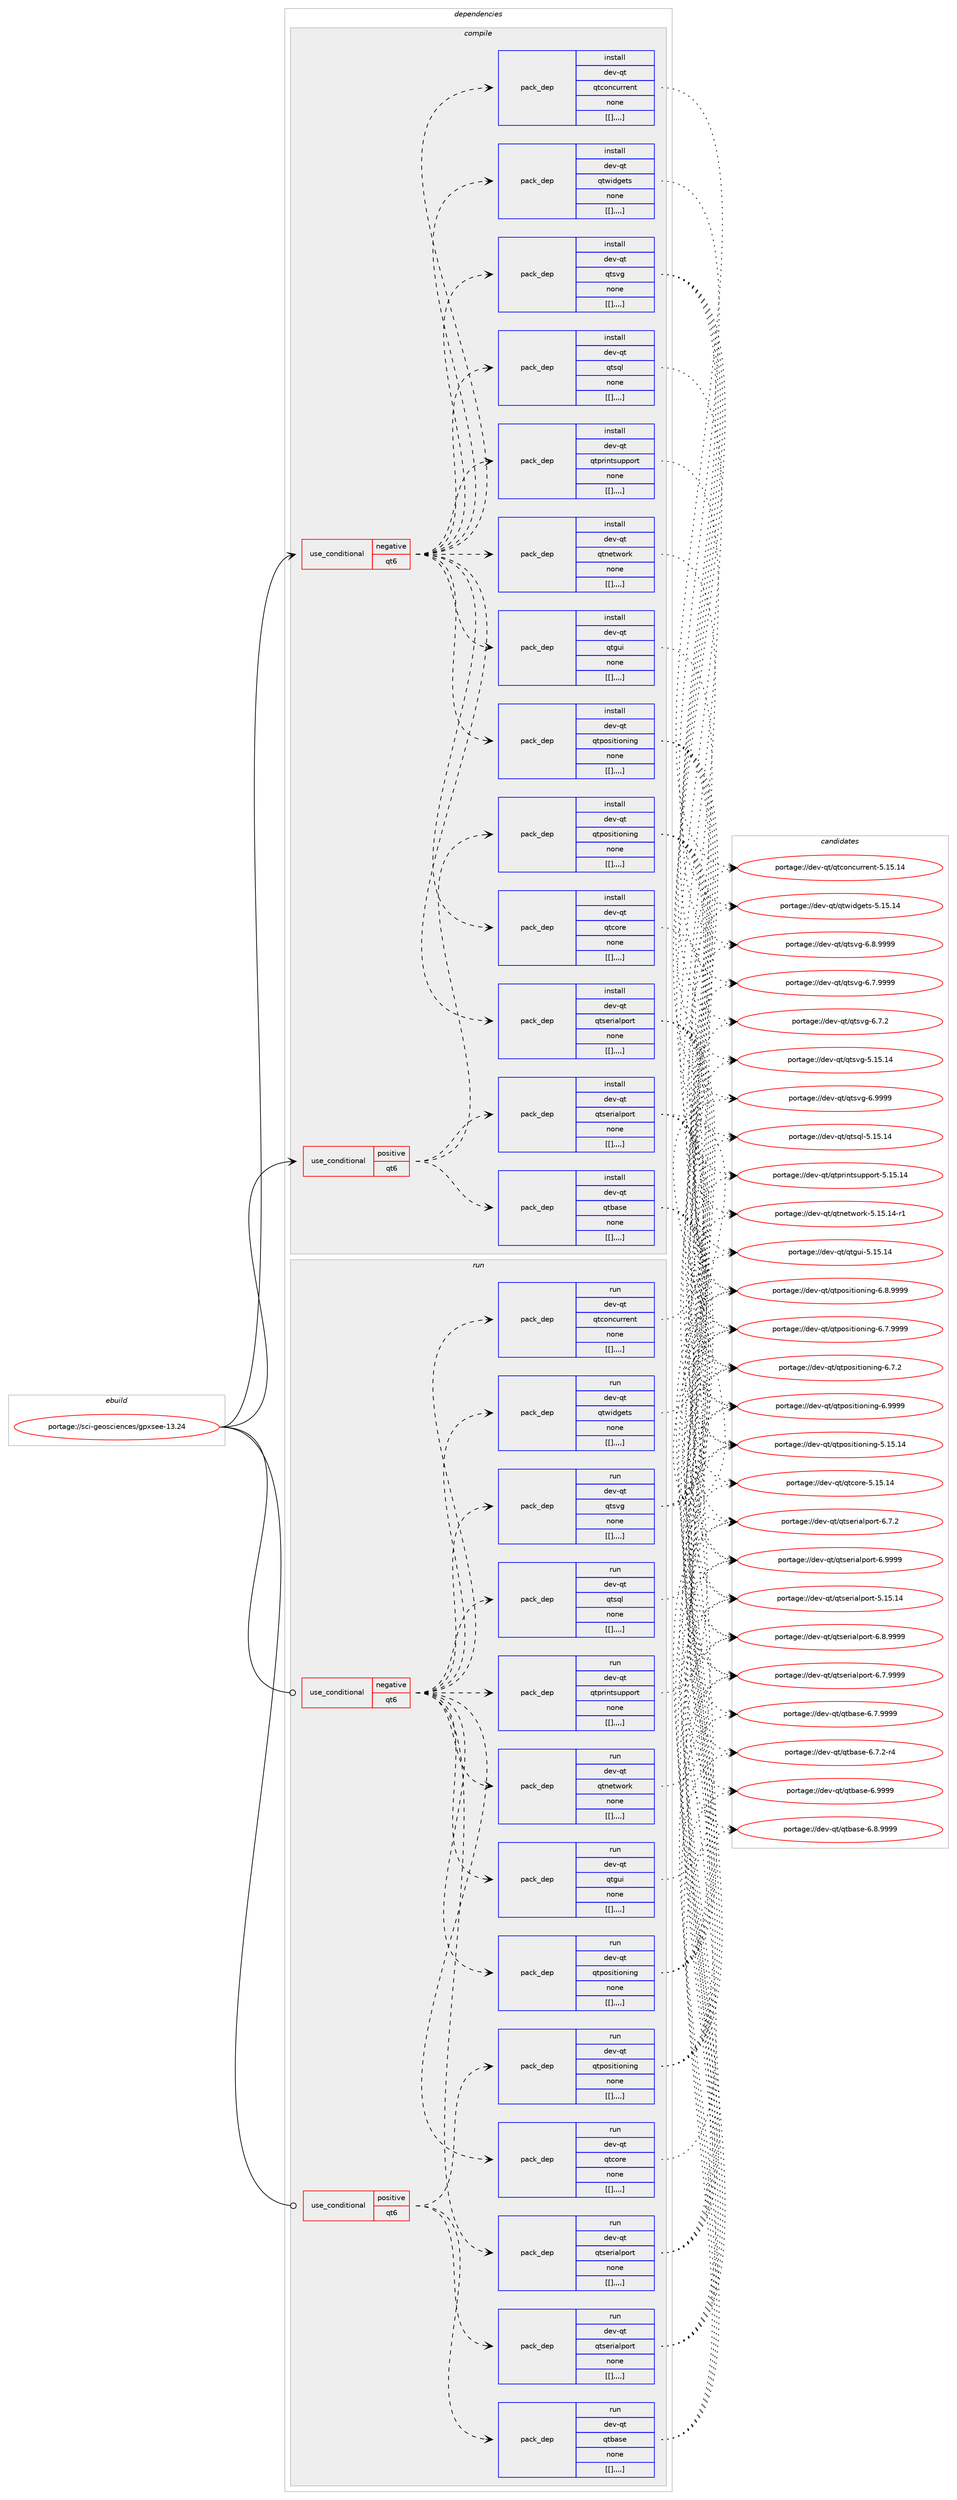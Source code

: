 digraph prolog {

# *************
# Graph options
# *************

newrank=true;
concentrate=true;
compound=true;
graph [rankdir=LR,fontname=Helvetica,fontsize=10,ranksep=1.5];#, ranksep=2.5, nodesep=0.2];
edge  [arrowhead=vee];
node  [fontname=Helvetica,fontsize=10];

# **********
# The ebuild
# **********

subgraph cluster_leftcol {
color=gray;
label=<<i>ebuild</i>>;
id [label="portage://sci-geosciences/gpxsee-13.24", color=red, width=4, href="../sci-geosciences/gpxsee-13.24.svg"];
}

# ****************
# The dependencies
# ****************

subgraph cluster_midcol {
color=gray;
label=<<i>dependencies</i>>;
subgraph cluster_compile {
fillcolor="#eeeeee";
style=filled;
label=<<i>compile</i>>;
subgraph cond108311 {
dependency406198 [label=<<TABLE BORDER="0" CELLBORDER="1" CELLSPACING="0" CELLPADDING="4"><TR><TD ROWSPAN="3" CELLPADDING="10">use_conditional</TD></TR><TR><TD>negative</TD></TR><TR><TD>qt6</TD></TR></TABLE>>, shape=none, color=red];
subgraph pack295020 {
dependency406199 [label=<<TABLE BORDER="0" CELLBORDER="1" CELLSPACING="0" CELLPADDING="4" WIDTH="220"><TR><TD ROWSPAN="6" CELLPADDING="30">pack_dep</TD></TR><TR><TD WIDTH="110">install</TD></TR><TR><TD>dev-qt</TD></TR><TR><TD>qtconcurrent</TD></TR><TR><TD>none</TD></TR><TR><TD>[[],,,,]</TD></TR></TABLE>>, shape=none, color=blue];
}
dependency406198:e -> dependency406199:w [weight=20,style="dashed",arrowhead="vee"];
subgraph pack295021 {
dependency406200 [label=<<TABLE BORDER="0" CELLBORDER="1" CELLSPACING="0" CELLPADDING="4" WIDTH="220"><TR><TD ROWSPAN="6" CELLPADDING="30">pack_dep</TD></TR><TR><TD WIDTH="110">install</TD></TR><TR><TD>dev-qt</TD></TR><TR><TD>qtcore</TD></TR><TR><TD>none</TD></TR><TR><TD>[[],,,,]</TD></TR></TABLE>>, shape=none, color=blue];
}
dependency406198:e -> dependency406200:w [weight=20,style="dashed",arrowhead="vee"];
subgraph pack295022 {
dependency406201 [label=<<TABLE BORDER="0" CELLBORDER="1" CELLSPACING="0" CELLPADDING="4" WIDTH="220"><TR><TD ROWSPAN="6" CELLPADDING="30">pack_dep</TD></TR><TR><TD WIDTH="110">install</TD></TR><TR><TD>dev-qt</TD></TR><TR><TD>qtgui</TD></TR><TR><TD>none</TD></TR><TR><TD>[[],,,,]</TD></TR></TABLE>>, shape=none, color=blue];
}
dependency406198:e -> dependency406201:w [weight=20,style="dashed",arrowhead="vee"];
subgraph pack295023 {
dependency406202 [label=<<TABLE BORDER="0" CELLBORDER="1" CELLSPACING="0" CELLPADDING="4" WIDTH="220"><TR><TD ROWSPAN="6" CELLPADDING="30">pack_dep</TD></TR><TR><TD WIDTH="110">install</TD></TR><TR><TD>dev-qt</TD></TR><TR><TD>qtnetwork</TD></TR><TR><TD>none</TD></TR><TR><TD>[[],,,,]</TD></TR></TABLE>>, shape=none, color=blue];
}
dependency406198:e -> dependency406202:w [weight=20,style="dashed",arrowhead="vee"];
subgraph pack295024 {
dependency406203 [label=<<TABLE BORDER="0" CELLBORDER="1" CELLSPACING="0" CELLPADDING="4" WIDTH="220"><TR><TD ROWSPAN="6" CELLPADDING="30">pack_dep</TD></TR><TR><TD WIDTH="110">install</TD></TR><TR><TD>dev-qt</TD></TR><TR><TD>qtpositioning</TD></TR><TR><TD>none</TD></TR><TR><TD>[[],,,,]</TD></TR></TABLE>>, shape=none, color=blue];
}
dependency406198:e -> dependency406203:w [weight=20,style="dashed",arrowhead="vee"];
subgraph pack295025 {
dependency406204 [label=<<TABLE BORDER="0" CELLBORDER="1" CELLSPACING="0" CELLPADDING="4" WIDTH="220"><TR><TD ROWSPAN="6" CELLPADDING="30">pack_dep</TD></TR><TR><TD WIDTH="110">install</TD></TR><TR><TD>dev-qt</TD></TR><TR><TD>qtprintsupport</TD></TR><TR><TD>none</TD></TR><TR><TD>[[],,,,]</TD></TR></TABLE>>, shape=none, color=blue];
}
dependency406198:e -> dependency406204:w [weight=20,style="dashed",arrowhead="vee"];
subgraph pack295026 {
dependency406205 [label=<<TABLE BORDER="0" CELLBORDER="1" CELLSPACING="0" CELLPADDING="4" WIDTH="220"><TR><TD ROWSPAN="6" CELLPADDING="30">pack_dep</TD></TR><TR><TD WIDTH="110">install</TD></TR><TR><TD>dev-qt</TD></TR><TR><TD>qtserialport</TD></TR><TR><TD>none</TD></TR><TR><TD>[[],,,,]</TD></TR></TABLE>>, shape=none, color=blue];
}
dependency406198:e -> dependency406205:w [weight=20,style="dashed",arrowhead="vee"];
subgraph pack295027 {
dependency406206 [label=<<TABLE BORDER="0" CELLBORDER="1" CELLSPACING="0" CELLPADDING="4" WIDTH="220"><TR><TD ROWSPAN="6" CELLPADDING="30">pack_dep</TD></TR><TR><TD WIDTH="110">install</TD></TR><TR><TD>dev-qt</TD></TR><TR><TD>qtsql</TD></TR><TR><TD>none</TD></TR><TR><TD>[[],,,,]</TD></TR></TABLE>>, shape=none, color=blue];
}
dependency406198:e -> dependency406206:w [weight=20,style="dashed",arrowhead="vee"];
subgraph pack295028 {
dependency406207 [label=<<TABLE BORDER="0" CELLBORDER="1" CELLSPACING="0" CELLPADDING="4" WIDTH="220"><TR><TD ROWSPAN="6" CELLPADDING="30">pack_dep</TD></TR><TR><TD WIDTH="110">install</TD></TR><TR><TD>dev-qt</TD></TR><TR><TD>qtsvg</TD></TR><TR><TD>none</TD></TR><TR><TD>[[],,,,]</TD></TR></TABLE>>, shape=none, color=blue];
}
dependency406198:e -> dependency406207:w [weight=20,style="dashed",arrowhead="vee"];
subgraph pack295029 {
dependency406208 [label=<<TABLE BORDER="0" CELLBORDER="1" CELLSPACING="0" CELLPADDING="4" WIDTH="220"><TR><TD ROWSPAN="6" CELLPADDING="30">pack_dep</TD></TR><TR><TD WIDTH="110">install</TD></TR><TR><TD>dev-qt</TD></TR><TR><TD>qtwidgets</TD></TR><TR><TD>none</TD></TR><TR><TD>[[],,,,]</TD></TR></TABLE>>, shape=none, color=blue];
}
dependency406198:e -> dependency406208:w [weight=20,style="dashed",arrowhead="vee"];
}
id:e -> dependency406198:w [weight=20,style="solid",arrowhead="vee"];
subgraph cond108312 {
dependency406209 [label=<<TABLE BORDER="0" CELLBORDER="1" CELLSPACING="0" CELLPADDING="4"><TR><TD ROWSPAN="3" CELLPADDING="10">use_conditional</TD></TR><TR><TD>positive</TD></TR><TR><TD>qt6</TD></TR></TABLE>>, shape=none, color=red];
subgraph pack295030 {
dependency406210 [label=<<TABLE BORDER="0" CELLBORDER="1" CELLSPACING="0" CELLPADDING="4" WIDTH="220"><TR><TD ROWSPAN="6" CELLPADDING="30">pack_dep</TD></TR><TR><TD WIDTH="110">install</TD></TR><TR><TD>dev-qt</TD></TR><TR><TD>qtbase</TD></TR><TR><TD>none</TD></TR><TR><TD>[[],,,,]</TD></TR></TABLE>>, shape=none, color=blue];
}
dependency406209:e -> dependency406210:w [weight=20,style="dashed",arrowhead="vee"];
subgraph pack295031 {
dependency406211 [label=<<TABLE BORDER="0" CELLBORDER="1" CELLSPACING="0" CELLPADDING="4" WIDTH="220"><TR><TD ROWSPAN="6" CELLPADDING="30">pack_dep</TD></TR><TR><TD WIDTH="110">install</TD></TR><TR><TD>dev-qt</TD></TR><TR><TD>qtpositioning</TD></TR><TR><TD>none</TD></TR><TR><TD>[[],,,,]</TD></TR></TABLE>>, shape=none, color=blue];
}
dependency406209:e -> dependency406211:w [weight=20,style="dashed",arrowhead="vee"];
subgraph pack295032 {
dependency406212 [label=<<TABLE BORDER="0" CELLBORDER="1" CELLSPACING="0" CELLPADDING="4" WIDTH="220"><TR><TD ROWSPAN="6" CELLPADDING="30">pack_dep</TD></TR><TR><TD WIDTH="110">install</TD></TR><TR><TD>dev-qt</TD></TR><TR><TD>qtserialport</TD></TR><TR><TD>none</TD></TR><TR><TD>[[],,,,]</TD></TR></TABLE>>, shape=none, color=blue];
}
dependency406209:e -> dependency406212:w [weight=20,style="dashed",arrowhead="vee"];
}
id:e -> dependency406209:w [weight=20,style="solid",arrowhead="vee"];
}
subgraph cluster_compileandrun {
fillcolor="#eeeeee";
style=filled;
label=<<i>compile and run</i>>;
}
subgraph cluster_run {
fillcolor="#eeeeee";
style=filled;
label=<<i>run</i>>;
subgraph cond108313 {
dependency406213 [label=<<TABLE BORDER="0" CELLBORDER="1" CELLSPACING="0" CELLPADDING="4"><TR><TD ROWSPAN="3" CELLPADDING="10">use_conditional</TD></TR><TR><TD>negative</TD></TR><TR><TD>qt6</TD></TR></TABLE>>, shape=none, color=red];
subgraph pack295033 {
dependency406214 [label=<<TABLE BORDER="0" CELLBORDER="1" CELLSPACING="0" CELLPADDING="4" WIDTH="220"><TR><TD ROWSPAN="6" CELLPADDING="30">pack_dep</TD></TR><TR><TD WIDTH="110">run</TD></TR><TR><TD>dev-qt</TD></TR><TR><TD>qtconcurrent</TD></TR><TR><TD>none</TD></TR><TR><TD>[[],,,,]</TD></TR></TABLE>>, shape=none, color=blue];
}
dependency406213:e -> dependency406214:w [weight=20,style="dashed",arrowhead="vee"];
subgraph pack295034 {
dependency406215 [label=<<TABLE BORDER="0" CELLBORDER="1" CELLSPACING="0" CELLPADDING="4" WIDTH="220"><TR><TD ROWSPAN="6" CELLPADDING="30">pack_dep</TD></TR><TR><TD WIDTH="110">run</TD></TR><TR><TD>dev-qt</TD></TR><TR><TD>qtcore</TD></TR><TR><TD>none</TD></TR><TR><TD>[[],,,,]</TD></TR></TABLE>>, shape=none, color=blue];
}
dependency406213:e -> dependency406215:w [weight=20,style="dashed",arrowhead="vee"];
subgraph pack295035 {
dependency406216 [label=<<TABLE BORDER="0" CELLBORDER="1" CELLSPACING="0" CELLPADDING="4" WIDTH="220"><TR><TD ROWSPAN="6" CELLPADDING="30">pack_dep</TD></TR><TR><TD WIDTH="110">run</TD></TR><TR><TD>dev-qt</TD></TR><TR><TD>qtgui</TD></TR><TR><TD>none</TD></TR><TR><TD>[[],,,,]</TD></TR></TABLE>>, shape=none, color=blue];
}
dependency406213:e -> dependency406216:w [weight=20,style="dashed",arrowhead="vee"];
subgraph pack295036 {
dependency406217 [label=<<TABLE BORDER="0" CELLBORDER="1" CELLSPACING="0" CELLPADDING="4" WIDTH="220"><TR><TD ROWSPAN="6" CELLPADDING="30">pack_dep</TD></TR><TR><TD WIDTH="110">run</TD></TR><TR><TD>dev-qt</TD></TR><TR><TD>qtnetwork</TD></TR><TR><TD>none</TD></TR><TR><TD>[[],,,,]</TD></TR></TABLE>>, shape=none, color=blue];
}
dependency406213:e -> dependency406217:w [weight=20,style="dashed",arrowhead="vee"];
subgraph pack295037 {
dependency406218 [label=<<TABLE BORDER="0" CELLBORDER="1" CELLSPACING="0" CELLPADDING="4" WIDTH="220"><TR><TD ROWSPAN="6" CELLPADDING="30">pack_dep</TD></TR><TR><TD WIDTH="110">run</TD></TR><TR><TD>dev-qt</TD></TR><TR><TD>qtpositioning</TD></TR><TR><TD>none</TD></TR><TR><TD>[[],,,,]</TD></TR></TABLE>>, shape=none, color=blue];
}
dependency406213:e -> dependency406218:w [weight=20,style="dashed",arrowhead="vee"];
subgraph pack295038 {
dependency406219 [label=<<TABLE BORDER="0" CELLBORDER="1" CELLSPACING="0" CELLPADDING="4" WIDTH="220"><TR><TD ROWSPAN="6" CELLPADDING="30">pack_dep</TD></TR><TR><TD WIDTH="110">run</TD></TR><TR><TD>dev-qt</TD></TR><TR><TD>qtprintsupport</TD></TR><TR><TD>none</TD></TR><TR><TD>[[],,,,]</TD></TR></TABLE>>, shape=none, color=blue];
}
dependency406213:e -> dependency406219:w [weight=20,style="dashed",arrowhead="vee"];
subgraph pack295039 {
dependency406220 [label=<<TABLE BORDER="0" CELLBORDER="1" CELLSPACING="0" CELLPADDING="4" WIDTH="220"><TR><TD ROWSPAN="6" CELLPADDING="30">pack_dep</TD></TR><TR><TD WIDTH="110">run</TD></TR><TR><TD>dev-qt</TD></TR><TR><TD>qtserialport</TD></TR><TR><TD>none</TD></TR><TR><TD>[[],,,,]</TD></TR></TABLE>>, shape=none, color=blue];
}
dependency406213:e -> dependency406220:w [weight=20,style="dashed",arrowhead="vee"];
subgraph pack295040 {
dependency406221 [label=<<TABLE BORDER="0" CELLBORDER="1" CELLSPACING="0" CELLPADDING="4" WIDTH="220"><TR><TD ROWSPAN="6" CELLPADDING="30">pack_dep</TD></TR><TR><TD WIDTH="110">run</TD></TR><TR><TD>dev-qt</TD></TR><TR><TD>qtsql</TD></TR><TR><TD>none</TD></TR><TR><TD>[[],,,,]</TD></TR></TABLE>>, shape=none, color=blue];
}
dependency406213:e -> dependency406221:w [weight=20,style="dashed",arrowhead="vee"];
subgraph pack295041 {
dependency406222 [label=<<TABLE BORDER="0" CELLBORDER="1" CELLSPACING="0" CELLPADDING="4" WIDTH="220"><TR><TD ROWSPAN="6" CELLPADDING="30">pack_dep</TD></TR><TR><TD WIDTH="110">run</TD></TR><TR><TD>dev-qt</TD></TR><TR><TD>qtsvg</TD></TR><TR><TD>none</TD></TR><TR><TD>[[],,,,]</TD></TR></TABLE>>, shape=none, color=blue];
}
dependency406213:e -> dependency406222:w [weight=20,style="dashed",arrowhead="vee"];
subgraph pack295042 {
dependency406223 [label=<<TABLE BORDER="0" CELLBORDER="1" CELLSPACING="0" CELLPADDING="4" WIDTH="220"><TR><TD ROWSPAN="6" CELLPADDING="30">pack_dep</TD></TR><TR><TD WIDTH="110">run</TD></TR><TR><TD>dev-qt</TD></TR><TR><TD>qtwidgets</TD></TR><TR><TD>none</TD></TR><TR><TD>[[],,,,]</TD></TR></TABLE>>, shape=none, color=blue];
}
dependency406213:e -> dependency406223:w [weight=20,style="dashed",arrowhead="vee"];
}
id:e -> dependency406213:w [weight=20,style="solid",arrowhead="odot"];
subgraph cond108314 {
dependency406224 [label=<<TABLE BORDER="0" CELLBORDER="1" CELLSPACING="0" CELLPADDING="4"><TR><TD ROWSPAN="3" CELLPADDING="10">use_conditional</TD></TR><TR><TD>positive</TD></TR><TR><TD>qt6</TD></TR></TABLE>>, shape=none, color=red];
subgraph pack295043 {
dependency406225 [label=<<TABLE BORDER="0" CELLBORDER="1" CELLSPACING="0" CELLPADDING="4" WIDTH="220"><TR><TD ROWSPAN="6" CELLPADDING="30">pack_dep</TD></TR><TR><TD WIDTH="110">run</TD></TR><TR><TD>dev-qt</TD></TR><TR><TD>qtbase</TD></TR><TR><TD>none</TD></TR><TR><TD>[[],,,,]</TD></TR></TABLE>>, shape=none, color=blue];
}
dependency406224:e -> dependency406225:w [weight=20,style="dashed",arrowhead="vee"];
subgraph pack295044 {
dependency406226 [label=<<TABLE BORDER="0" CELLBORDER="1" CELLSPACING="0" CELLPADDING="4" WIDTH="220"><TR><TD ROWSPAN="6" CELLPADDING="30">pack_dep</TD></TR><TR><TD WIDTH="110">run</TD></TR><TR><TD>dev-qt</TD></TR><TR><TD>qtpositioning</TD></TR><TR><TD>none</TD></TR><TR><TD>[[],,,,]</TD></TR></TABLE>>, shape=none, color=blue];
}
dependency406224:e -> dependency406226:w [weight=20,style="dashed",arrowhead="vee"];
subgraph pack295045 {
dependency406227 [label=<<TABLE BORDER="0" CELLBORDER="1" CELLSPACING="0" CELLPADDING="4" WIDTH="220"><TR><TD ROWSPAN="6" CELLPADDING="30">pack_dep</TD></TR><TR><TD WIDTH="110">run</TD></TR><TR><TD>dev-qt</TD></TR><TR><TD>qtserialport</TD></TR><TR><TD>none</TD></TR><TR><TD>[[],,,,]</TD></TR></TABLE>>, shape=none, color=blue];
}
dependency406224:e -> dependency406227:w [weight=20,style="dashed",arrowhead="vee"];
}
id:e -> dependency406224:w [weight=20,style="solid",arrowhead="odot"];
}
}

# **************
# The candidates
# **************

subgraph cluster_choices {
rank=same;
color=gray;
label=<<i>candidates</i>>;

subgraph choice295020 {
color=black;
nodesep=1;
choice100101118451131164711311699111110991171141141011101164553464953464952 [label="portage://dev-qt/qtconcurrent-5.15.14", color=red, width=4,href="../dev-qt/qtconcurrent-5.15.14.svg"];
dependency406199:e -> choice100101118451131164711311699111110991171141141011101164553464953464952:w [style=dotted,weight="100"];
}
subgraph choice295021 {
color=black;
nodesep=1;
choice1001011184511311647113116991111141014553464953464952 [label="portage://dev-qt/qtcore-5.15.14", color=red, width=4,href="../dev-qt/qtcore-5.15.14.svg"];
dependency406200:e -> choice1001011184511311647113116991111141014553464953464952:w [style=dotted,weight="100"];
}
subgraph choice295022 {
color=black;
nodesep=1;
choice10010111845113116471131161031171054553464953464952 [label="portage://dev-qt/qtgui-5.15.14", color=red, width=4,href="../dev-qt/qtgui-5.15.14.svg"];
dependency406201:e -> choice10010111845113116471131161031171054553464953464952:w [style=dotted,weight="100"];
}
subgraph choice295023 {
color=black;
nodesep=1;
choice100101118451131164711311611010111611911111410745534649534649524511449 [label="portage://dev-qt/qtnetwork-5.15.14-r1", color=red, width=4,href="../dev-qt/qtnetwork-5.15.14-r1.svg"];
dependency406202:e -> choice100101118451131164711311611010111611911111410745534649534649524511449:w [style=dotted,weight="100"];
}
subgraph choice295024 {
color=black;
nodesep=1;
choice100101118451131164711311611211111510511610511111010511010345544657575757 [label="portage://dev-qt/qtpositioning-6.9999", color=red, width=4,href="../dev-qt/qtpositioning-6.9999.svg"];
choice1001011184511311647113116112111115105116105111110105110103455446564657575757 [label="portage://dev-qt/qtpositioning-6.8.9999", color=red, width=4,href="../dev-qt/qtpositioning-6.8.9999.svg"];
choice1001011184511311647113116112111115105116105111110105110103455446554657575757 [label="portage://dev-qt/qtpositioning-6.7.9999", color=red, width=4,href="../dev-qt/qtpositioning-6.7.9999.svg"];
choice1001011184511311647113116112111115105116105111110105110103455446554650 [label="portage://dev-qt/qtpositioning-6.7.2", color=red, width=4,href="../dev-qt/qtpositioning-6.7.2.svg"];
choice10010111845113116471131161121111151051161051111101051101034553464953464952 [label="portage://dev-qt/qtpositioning-5.15.14", color=red, width=4,href="../dev-qt/qtpositioning-5.15.14.svg"];
dependency406203:e -> choice100101118451131164711311611211111510511610511111010511010345544657575757:w [style=dotted,weight="100"];
dependency406203:e -> choice1001011184511311647113116112111115105116105111110105110103455446564657575757:w [style=dotted,weight="100"];
dependency406203:e -> choice1001011184511311647113116112111115105116105111110105110103455446554657575757:w [style=dotted,weight="100"];
dependency406203:e -> choice1001011184511311647113116112111115105116105111110105110103455446554650:w [style=dotted,weight="100"];
dependency406203:e -> choice10010111845113116471131161121111151051161051111101051101034553464953464952:w [style=dotted,weight="100"];
}
subgraph choice295025 {
color=black;
nodesep=1;
choice10010111845113116471131161121141051101161151171121121111141164553464953464952 [label="portage://dev-qt/qtprintsupport-5.15.14", color=red, width=4,href="../dev-qt/qtprintsupport-5.15.14.svg"];
dependency406204:e -> choice10010111845113116471131161121141051101161151171121121111141164553464953464952:w [style=dotted,weight="100"];
}
subgraph choice295026 {
color=black;
nodesep=1;
choice10010111845113116471131161151011141059710811211111411645544657575757 [label="portage://dev-qt/qtserialport-6.9999", color=red, width=4,href="../dev-qt/qtserialport-6.9999.svg"];
choice100101118451131164711311611510111410597108112111114116455446564657575757 [label="portage://dev-qt/qtserialport-6.8.9999", color=red, width=4,href="../dev-qt/qtserialport-6.8.9999.svg"];
choice100101118451131164711311611510111410597108112111114116455446554657575757 [label="portage://dev-qt/qtserialport-6.7.9999", color=red, width=4,href="../dev-qt/qtserialport-6.7.9999.svg"];
choice100101118451131164711311611510111410597108112111114116455446554650 [label="portage://dev-qt/qtserialport-6.7.2", color=red, width=4,href="../dev-qt/qtserialport-6.7.2.svg"];
choice1001011184511311647113116115101114105971081121111141164553464953464952 [label="portage://dev-qt/qtserialport-5.15.14", color=red, width=4,href="../dev-qt/qtserialport-5.15.14.svg"];
dependency406205:e -> choice10010111845113116471131161151011141059710811211111411645544657575757:w [style=dotted,weight="100"];
dependency406205:e -> choice100101118451131164711311611510111410597108112111114116455446564657575757:w [style=dotted,weight="100"];
dependency406205:e -> choice100101118451131164711311611510111410597108112111114116455446554657575757:w [style=dotted,weight="100"];
dependency406205:e -> choice100101118451131164711311611510111410597108112111114116455446554650:w [style=dotted,weight="100"];
dependency406205:e -> choice1001011184511311647113116115101114105971081121111141164553464953464952:w [style=dotted,weight="100"];
}
subgraph choice295027 {
color=black;
nodesep=1;
choice10010111845113116471131161151131084553464953464952 [label="portage://dev-qt/qtsql-5.15.14", color=red, width=4,href="../dev-qt/qtsql-5.15.14.svg"];
dependency406206:e -> choice10010111845113116471131161151131084553464953464952:w [style=dotted,weight="100"];
}
subgraph choice295028 {
color=black;
nodesep=1;
choice100101118451131164711311611511810345544657575757 [label="portage://dev-qt/qtsvg-6.9999", color=red, width=4,href="../dev-qt/qtsvg-6.9999.svg"];
choice1001011184511311647113116115118103455446564657575757 [label="portage://dev-qt/qtsvg-6.8.9999", color=red, width=4,href="../dev-qt/qtsvg-6.8.9999.svg"];
choice1001011184511311647113116115118103455446554657575757 [label="portage://dev-qt/qtsvg-6.7.9999", color=red, width=4,href="../dev-qt/qtsvg-6.7.9999.svg"];
choice1001011184511311647113116115118103455446554650 [label="portage://dev-qt/qtsvg-6.7.2", color=red, width=4,href="../dev-qt/qtsvg-6.7.2.svg"];
choice10010111845113116471131161151181034553464953464952 [label="portage://dev-qt/qtsvg-5.15.14", color=red, width=4,href="../dev-qt/qtsvg-5.15.14.svg"];
dependency406207:e -> choice100101118451131164711311611511810345544657575757:w [style=dotted,weight="100"];
dependency406207:e -> choice1001011184511311647113116115118103455446564657575757:w [style=dotted,weight="100"];
dependency406207:e -> choice1001011184511311647113116115118103455446554657575757:w [style=dotted,weight="100"];
dependency406207:e -> choice1001011184511311647113116115118103455446554650:w [style=dotted,weight="100"];
dependency406207:e -> choice10010111845113116471131161151181034553464953464952:w [style=dotted,weight="100"];
}
subgraph choice295029 {
color=black;
nodesep=1;
choice10010111845113116471131161191051001031011161154553464953464952 [label="portage://dev-qt/qtwidgets-5.15.14", color=red, width=4,href="../dev-qt/qtwidgets-5.15.14.svg"];
dependency406208:e -> choice10010111845113116471131161191051001031011161154553464953464952:w [style=dotted,weight="100"];
}
subgraph choice295030 {
color=black;
nodesep=1;
choice1001011184511311647113116989711510145544657575757 [label="portage://dev-qt/qtbase-6.9999", color=red, width=4,href="../dev-qt/qtbase-6.9999.svg"];
choice10010111845113116471131169897115101455446564657575757 [label="portage://dev-qt/qtbase-6.8.9999", color=red, width=4,href="../dev-qt/qtbase-6.8.9999.svg"];
choice10010111845113116471131169897115101455446554657575757 [label="portage://dev-qt/qtbase-6.7.9999", color=red, width=4,href="../dev-qt/qtbase-6.7.9999.svg"];
choice100101118451131164711311698971151014554465546504511452 [label="portage://dev-qt/qtbase-6.7.2-r4", color=red, width=4,href="../dev-qt/qtbase-6.7.2-r4.svg"];
dependency406210:e -> choice1001011184511311647113116989711510145544657575757:w [style=dotted,weight="100"];
dependency406210:e -> choice10010111845113116471131169897115101455446564657575757:w [style=dotted,weight="100"];
dependency406210:e -> choice10010111845113116471131169897115101455446554657575757:w [style=dotted,weight="100"];
dependency406210:e -> choice100101118451131164711311698971151014554465546504511452:w [style=dotted,weight="100"];
}
subgraph choice295031 {
color=black;
nodesep=1;
choice100101118451131164711311611211111510511610511111010511010345544657575757 [label="portage://dev-qt/qtpositioning-6.9999", color=red, width=4,href="../dev-qt/qtpositioning-6.9999.svg"];
choice1001011184511311647113116112111115105116105111110105110103455446564657575757 [label="portage://dev-qt/qtpositioning-6.8.9999", color=red, width=4,href="../dev-qt/qtpositioning-6.8.9999.svg"];
choice1001011184511311647113116112111115105116105111110105110103455446554657575757 [label="portage://dev-qt/qtpositioning-6.7.9999", color=red, width=4,href="../dev-qt/qtpositioning-6.7.9999.svg"];
choice1001011184511311647113116112111115105116105111110105110103455446554650 [label="portage://dev-qt/qtpositioning-6.7.2", color=red, width=4,href="../dev-qt/qtpositioning-6.7.2.svg"];
choice10010111845113116471131161121111151051161051111101051101034553464953464952 [label="portage://dev-qt/qtpositioning-5.15.14", color=red, width=4,href="../dev-qt/qtpositioning-5.15.14.svg"];
dependency406211:e -> choice100101118451131164711311611211111510511610511111010511010345544657575757:w [style=dotted,weight="100"];
dependency406211:e -> choice1001011184511311647113116112111115105116105111110105110103455446564657575757:w [style=dotted,weight="100"];
dependency406211:e -> choice1001011184511311647113116112111115105116105111110105110103455446554657575757:w [style=dotted,weight="100"];
dependency406211:e -> choice1001011184511311647113116112111115105116105111110105110103455446554650:w [style=dotted,weight="100"];
dependency406211:e -> choice10010111845113116471131161121111151051161051111101051101034553464953464952:w [style=dotted,weight="100"];
}
subgraph choice295032 {
color=black;
nodesep=1;
choice10010111845113116471131161151011141059710811211111411645544657575757 [label="portage://dev-qt/qtserialport-6.9999", color=red, width=4,href="../dev-qt/qtserialport-6.9999.svg"];
choice100101118451131164711311611510111410597108112111114116455446564657575757 [label="portage://dev-qt/qtserialport-6.8.9999", color=red, width=4,href="../dev-qt/qtserialport-6.8.9999.svg"];
choice100101118451131164711311611510111410597108112111114116455446554657575757 [label="portage://dev-qt/qtserialport-6.7.9999", color=red, width=4,href="../dev-qt/qtserialport-6.7.9999.svg"];
choice100101118451131164711311611510111410597108112111114116455446554650 [label="portage://dev-qt/qtserialport-6.7.2", color=red, width=4,href="../dev-qt/qtserialport-6.7.2.svg"];
choice1001011184511311647113116115101114105971081121111141164553464953464952 [label="portage://dev-qt/qtserialport-5.15.14", color=red, width=4,href="../dev-qt/qtserialport-5.15.14.svg"];
dependency406212:e -> choice10010111845113116471131161151011141059710811211111411645544657575757:w [style=dotted,weight="100"];
dependency406212:e -> choice100101118451131164711311611510111410597108112111114116455446564657575757:w [style=dotted,weight="100"];
dependency406212:e -> choice100101118451131164711311611510111410597108112111114116455446554657575757:w [style=dotted,weight="100"];
dependency406212:e -> choice100101118451131164711311611510111410597108112111114116455446554650:w [style=dotted,weight="100"];
dependency406212:e -> choice1001011184511311647113116115101114105971081121111141164553464953464952:w [style=dotted,weight="100"];
}
subgraph choice295033 {
color=black;
nodesep=1;
choice100101118451131164711311699111110991171141141011101164553464953464952 [label="portage://dev-qt/qtconcurrent-5.15.14", color=red, width=4,href="../dev-qt/qtconcurrent-5.15.14.svg"];
dependency406214:e -> choice100101118451131164711311699111110991171141141011101164553464953464952:w [style=dotted,weight="100"];
}
subgraph choice295034 {
color=black;
nodesep=1;
choice1001011184511311647113116991111141014553464953464952 [label="portage://dev-qt/qtcore-5.15.14", color=red, width=4,href="../dev-qt/qtcore-5.15.14.svg"];
dependency406215:e -> choice1001011184511311647113116991111141014553464953464952:w [style=dotted,weight="100"];
}
subgraph choice295035 {
color=black;
nodesep=1;
choice10010111845113116471131161031171054553464953464952 [label="portage://dev-qt/qtgui-5.15.14", color=red, width=4,href="../dev-qt/qtgui-5.15.14.svg"];
dependency406216:e -> choice10010111845113116471131161031171054553464953464952:w [style=dotted,weight="100"];
}
subgraph choice295036 {
color=black;
nodesep=1;
choice100101118451131164711311611010111611911111410745534649534649524511449 [label="portage://dev-qt/qtnetwork-5.15.14-r1", color=red, width=4,href="../dev-qt/qtnetwork-5.15.14-r1.svg"];
dependency406217:e -> choice100101118451131164711311611010111611911111410745534649534649524511449:w [style=dotted,weight="100"];
}
subgraph choice295037 {
color=black;
nodesep=1;
choice100101118451131164711311611211111510511610511111010511010345544657575757 [label="portage://dev-qt/qtpositioning-6.9999", color=red, width=4,href="../dev-qt/qtpositioning-6.9999.svg"];
choice1001011184511311647113116112111115105116105111110105110103455446564657575757 [label="portage://dev-qt/qtpositioning-6.8.9999", color=red, width=4,href="../dev-qt/qtpositioning-6.8.9999.svg"];
choice1001011184511311647113116112111115105116105111110105110103455446554657575757 [label="portage://dev-qt/qtpositioning-6.7.9999", color=red, width=4,href="../dev-qt/qtpositioning-6.7.9999.svg"];
choice1001011184511311647113116112111115105116105111110105110103455446554650 [label="portage://dev-qt/qtpositioning-6.7.2", color=red, width=4,href="../dev-qt/qtpositioning-6.7.2.svg"];
choice10010111845113116471131161121111151051161051111101051101034553464953464952 [label="portage://dev-qt/qtpositioning-5.15.14", color=red, width=4,href="../dev-qt/qtpositioning-5.15.14.svg"];
dependency406218:e -> choice100101118451131164711311611211111510511610511111010511010345544657575757:w [style=dotted,weight="100"];
dependency406218:e -> choice1001011184511311647113116112111115105116105111110105110103455446564657575757:w [style=dotted,weight="100"];
dependency406218:e -> choice1001011184511311647113116112111115105116105111110105110103455446554657575757:w [style=dotted,weight="100"];
dependency406218:e -> choice1001011184511311647113116112111115105116105111110105110103455446554650:w [style=dotted,weight="100"];
dependency406218:e -> choice10010111845113116471131161121111151051161051111101051101034553464953464952:w [style=dotted,weight="100"];
}
subgraph choice295038 {
color=black;
nodesep=1;
choice10010111845113116471131161121141051101161151171121121111141164553464953464952 [label="portage://dev-qt/qtprintsupport-5.15.14", color=red, width=4,href="../dev-qt/qtprintsupport-5.15.14.svg"];
dependency406219:e -> choice10010111845113116471131161121141051101161151171121121111141164553464953464952:w [style=dotted,weight="100"];
}
subgraph choice295039 {
color=black;
nodesep=1;
choice10010111845113116471131161151011141059710811211111411645544657575757 [label="portage://dev-qt/qtserialport-6.9999", color=red, width=4,href="../dev-qt/qtserialport-6.9999.svg"];
choice100101118451131164711311611510111410597108112111114116455446564657575757 [label="portage://dev-qt/qtserialport-6.8.9999", color=red, width=4,href="../dev-qt/qtserialport-6.8.9999.svg"];
choice100101118451131164711311611510111410597108112111114116455446554657575757 [label="portage://dev-qt/qtserialport-6.7.9999", color=red, width=4,href="../dev-qt/qtserialport-6.7.9999.svg"];
choice100101118451131164711311611510111410597108112111114116455446554650 [label="portage://dev-qt/qtserialport-6.7.2", color=red, width=4,href="../dev-qt/qtserialport-6.7.2.svg"];
choice1001011184511311647113116115101114105971081121111141164553464953464952 [label="portage://dev-qt/qtserialport-5.15.14", color=red, width=4,href="../dev-qt/qtserialport-5.15.14.svg"];
dependency406220:e -> choice10010111845113116471131161151011141059710811211111411645544657575757:w [style=dotted,weight="100"];
dependency406220:e -> choice100101118451131164711311611510111410597108112111114116455446564657575757:w [style=dotted,weight="100"];
dependency406220:e -> choice100101118451131164711311611510111410597108112111114116455446554657575757:w [style=dotted,weight="100"];
dependency406220:e -> choice100101118451131164711311611510111410597108112111114116455446554650:w [style=dotted,weight="100"];
dependency406220:e -> choice1001011184511311647113116115101114105971081121111141164553464953464952:w [style=dotted,weight="100"];
}
subgraph choice295040 {
color=black;
nodesep=1;
choice10010111845113116471131161151131084553464953464952 [label="portage://dev-qt/qtsql-5.15.14", color=red, width=4,href="../dev-qt/qtsql-5.15.14.svg"];
dependency406221:e -> choice10010111845113116471131161151131084553464953464952:w [style=dotted,weight="100"];
}
subgraph choice295041 {
color=black;
nodesep=1;
choice100101118451131164711311611511810345544657575757 [label="portage://dev-qt/qtsvg-6.9999", color=red, width=4,href="../dev-qt/qtsvg-6.9999.svg"];
choice1001011184511311647113116115118103455446564657575757 [label="portage://dev-qt/qtsvg-6.8.9999", color=red, width=4,href="../dev-qt/qtsvg-6.8.9999.svg"];
choice1001011184511311647113116115118103455446554657575757 [label="portage://dev-qt/qtsvg-6.7.9999", color=red, width=4,href="../dev-qt/qtsvg-6.7.9999.svg"];
choice1001011184511311647113116115118103455446554650 [label="portage://dev-qt/qtsvg-6.7.2", color=red, width=4,href="../dev-qt/qtsvg-6.7.2.svg"];
choice10010111845113116471131161151181034553464953464952 [label="portage://dev-qt/qtsvg-5.15.14", color=red, width=4,href="../dev-qt/qtsvg-5.15.14.svg"];
dependency406222:e -> choice100101118451131164711311611511810345544657575757:w [style=dotted,weight="100"];
dependency406222:e -> choice1001011184511311647113116115118103455446564657575757:w [style=dotted,weight="100"];
dependency406222:e -> choice1001011184511311647113116115118103455446554657575757:w [style=dotted,weight="100"];
dependency406222:e -> choice1001011184511311647113116115118103455446554650:w [style=dotted,weight="100"];
dependency406222:e -> choice10010111845113116471131161151181034553464953464952:w [style=dotted,weight="100"];
}
subgraph choice295042 {
color=black;
nodesep=1;
choice10010111845113116471131161191051001031011161154553464953464952 [label="portage://dev-qt/qtwidgets-5.15.14", color=red, width=4,href="../dev-qt/qtwidgets-5.15.14.svg"];
dependency406223:e -> choice10010111845113116471131161191051001031011161154553464953464952:w [style=dotted,weight="100"];
}
subgraph choice295043 {
color=black;
nodesep=1;
choice1001011184511311647113116989711510145544657575757 [label="portage://dev-qt/qtbase-6.9999", color=red, width=4,href="../dev-qt/qtbase-6.9999.svg"];
choice10010111845113116471131169897115101455446564657575757 [label="portage://dev-qt/qtbase-6.8.9999", color=red, width=4,href="../dev-qt/qtbase-6.8.9999.svg"];
choice10010111845113116471131169897115101455446554657575757 [label="portage://dev-qt/qtbase-6.7.9999", color=red, width=4,href="../dev-qt/qtbase-6.7.9999.svg"];
choice100101118451131164711311698971151014554465546504511452 [label="portage://dev-qt/qtbase-6.7.2-r4", color=red, width=4,href="../dev-qt/qtbase-6.7.2-r4.svg"];
dependency406225:e -> choice1001011184511311647113116989711510145544657575757:w [style=dotted,weight="100"];
dependency406225:e -> choice10010111845113116471131169897115101455446564657575757:w [style=dotted,weight="100"];
dependency406225:e -> choice10010111845113116471131169897115101455446554657575757:w [style=dotted,weight="100"];
dependency406225:e -> choice100101118451131164711311698971151014554465546504511452:w [style=dotted,weight="100"];
}
subgraph choice295044 {
color=black;
nodesep=1;
choice100101118451131164711311611211111510511610511111010511010345544657575757 [label="portage://dev-qt/qtpositioning-6.9999", color=red, width=4,href="../dev-qt/qtpositioning-6.9999.svg"];
choice1001011184511311647113116112111115105116105111110105110103455446564657575757 [label="portage://dev-qt/qtpositioning-6.8.9999", color=red, width=4,href="../dev-qt/qtpositioning-6.8.9999.svg"];
choice1001011184511311647113116112111115105116105111110105110103455446554657575757 [label="portage://dev-qt/qtpositioning-6.7.9999", color=red, width=4,href="../dev-qt/qtpositioning-6.7.9999.svg"];
choice1001011184511311647113116112111115105116105111110105110103455446554650 [label="portage://dev-qt/qtpositioning-6.7.2", color=red, width=4,href="../dev-qt/qtpositioning-6.7.2.svg"];
choice10010111845113116471131161121111151051161051111101051101034553464953464952 [label="portage://dev-qt/qtpositioning-5.15.14", color=red, width=4,href="../dev-qt/qtpositioning-5.15.14.svg"];
dependency406226:e -> choice100101118451131164711311611211111510511610511111010511010345544657575757:w [style=dotted,weight="100"];
dependency406226:e -> choice1001011184511311647113116112111115105116105111110105110103455446564657575757:w [style=dotted,weight="100"];
dependency406226:e -> choice1001011184511311647113116112111115105116105111110105110103455446554657575757:w [style=dotted,weight="100"];
dependency406226:e -> choice1001011184511311647113116112111115105116105111110105110103455446554650:w [style=dotted,weight="100"];
dependency406226:e -> choice10010111845113116471131161121111151051161051111101051101034553464953464952:w [style=dotted,weight="100"];
}
subgraph choice295045 {
color=black;
nodesep=1;
choice10010111845113116471131161151011141059710811211111411645544657575757 [label="portage://dev-qt/qtserialport-6.9999", color=red, width=4,href="../dev-qt/qtserialport-6.9999.svg"];
choice100101118451131164711311611510111410597108112111114116455446564657575757 [label="portage://dev-qt/qtserialport-6.8.9999", color=red, width=4,href="../dev-qt/qtserialport-6.8.9999.svg"];
choice100101118451131164711311611510111410597108112111114116455446554657575757 [label="portage://dev-qt/qtserialport-6.7.9999", color=red, width=4,href="../dev-qt/qtserialport-6.7.9999.svg"];
choice100101118451131164711311611510111410597108112111114116455446554650 [label="portage://dev-qt/qtserialport-6.7.2", color=red, width=4,href="../dev-qt/qtserialport-6.7.2.svg"];
choice1001011184511311647113116115101114105971081121111141164553464953464952 [label="portage://dev-qt/qtserialport-5.15.14", color=red, width=4,href="../dev-qt/qtserialport-5.15.14.svg"];
dependency406227:e -> choice10010111845113116471131161151011141059710811211111411645544657575757:w [style=dotted,weight="100"];
dependency406227:e -> choice100101118451131164711311611510111410597108112111114116455446564657575757:w [style=dotted,weight="100"];
dependency406227:e -> choice100101118451131164711311611510111410597108112111114116455446554657575757:w [style=dotted,weight="100"];
dependency406227:e -> choice100101118451131164711311611510111410597108112111114116455446554650:w [style=dotted,weight="100"];
dependency406227:e -> choice1001011184511311647113116115101114105971081121111141164553464953464952:w [style=dotted,weight="100"];
}
}

}
